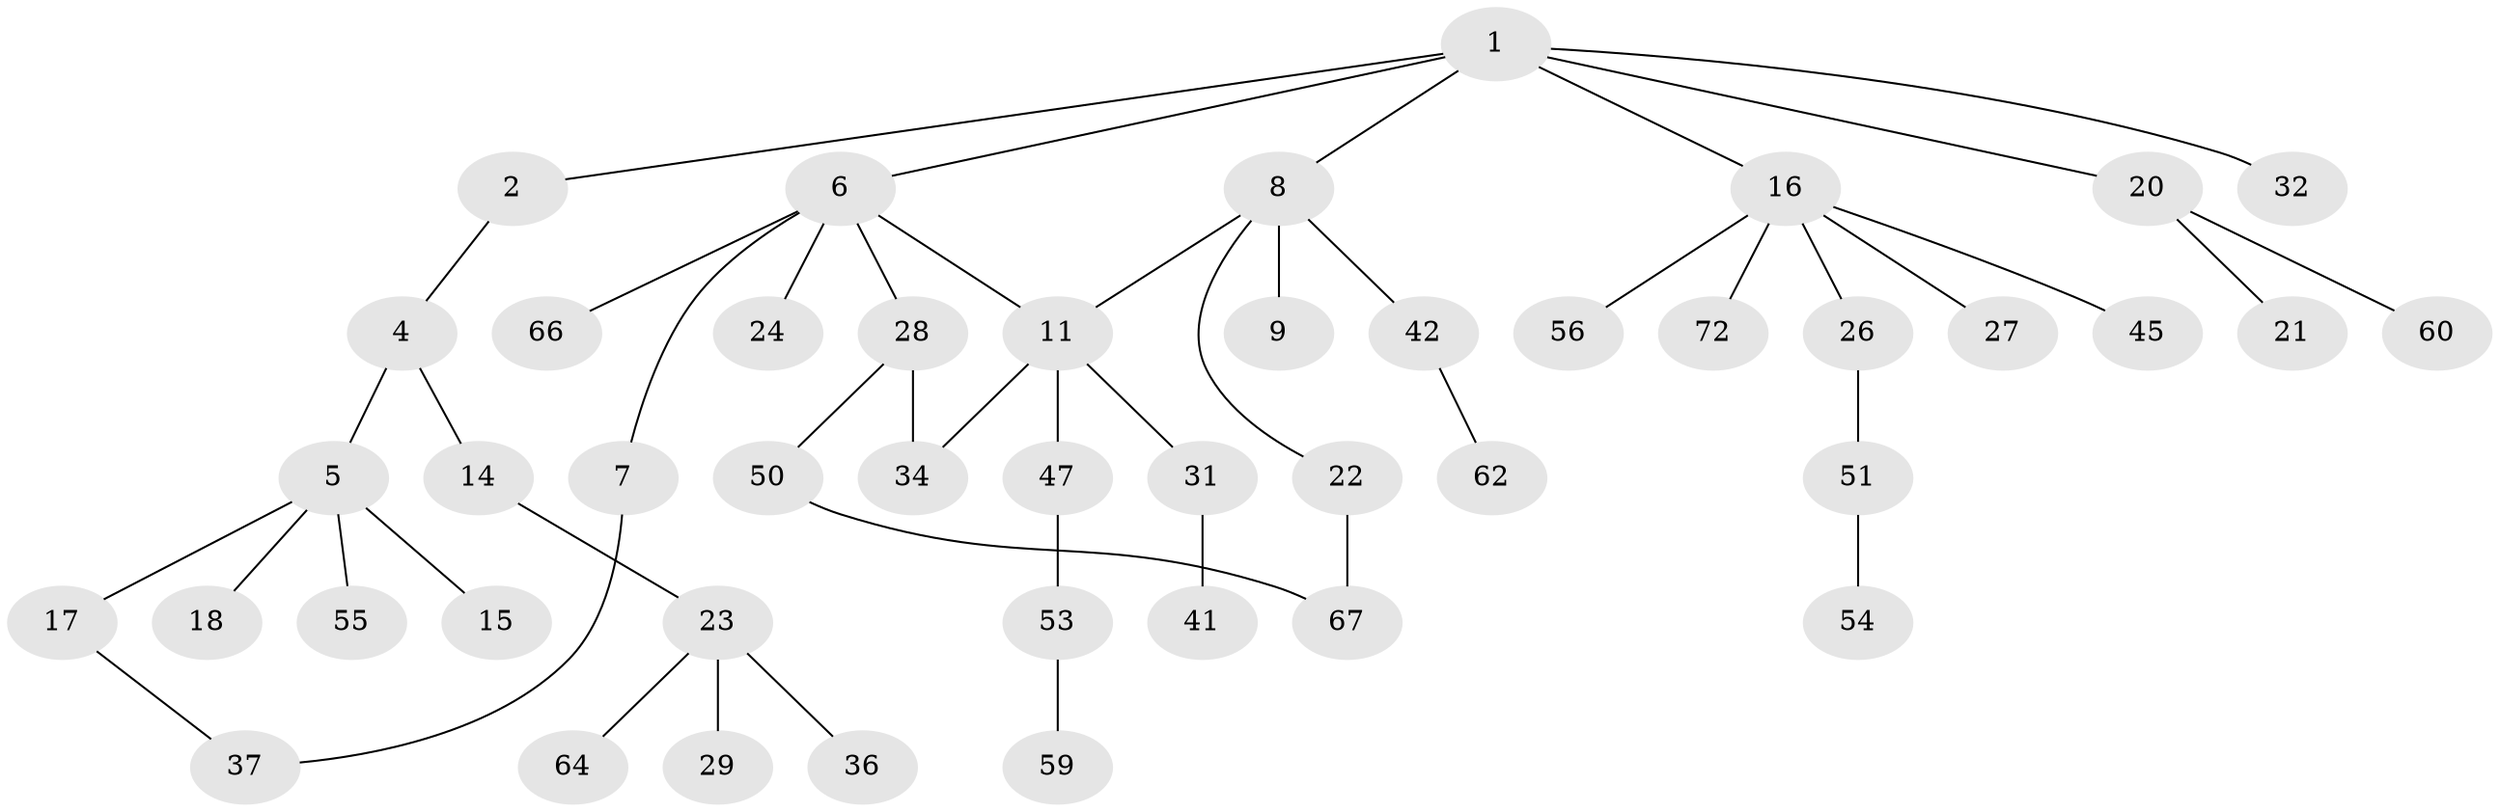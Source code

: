 // Generated by graph-tools (version 1.1) at 2025/23/03/03/25 07:23:34]
// undirected, 45 vertices, 48 edges
graph export_dot {
graph [start="1"]
  node [color=gray90,style=filled];
  1 [super="+3"];
  2;
  4 [super="+13"];
  5 [super="+40"];
  6 [super="+12"];
  7;
  8 [super="+10"];
  9 [super="+48"];
  11 [super="+39"];
  14;
  15;
  16 [super="+25"];
  17 [super="+19"];
  18 [super="+44"];
  20 [super="+43"];
  21;
  22 [super="+35"];
  23 [super="+30"];
  24;
  26 [super="+49"];
  27 [super="+33"];
  28;
  29 [super="+69"];
  31 [super="+52"];
  32;
  34 [super="+46"];
  36 [super="+61"];
  37 [super="+38"];
  41;
  42;
  45 [super="+71"];
  47 [super="+58"];
  50 [super="+68"];
  51 [super="+63"];
  53 [super="+57"];
  54;
  55;
  56;
  59;
  60;
  62 [super="+65"];
  64;
  66;
  67 [super="+70"];
  72;
  1 -- 2;
  1 -- 8;
  1 -- 20;
  1 -- 16;
  1 -- 32;
  1 -- 6;
  2 -- 4;
  4 -- 5;
  4 -- 14;
  5 -- 15;
  5 -- 17;
  5 -- 18;
  5 -- 55;
  6 -- 7;
  6 -- 11;
  6 -- 24;
  6 -- 66;
  6 -- 28;
  7 -- 37;
  8 -- 9;
  8 -- 22;
  8 -- 42;
  8 -- 11;
  11 -- 31;
  11 -- 47;
  11 -- 34;
  14 -- 23;
  16 -- 26;
  16 -- 56;
  16 -- 27;
  16 -- 72;
  16 -- 45;
  17 -- 37;
  20 -- 21;
  20 -- 60;
  22 -- 67;
  23 -- 29;
  23 -- 36;
  23 -- 64;
  26 -- 51;
  28 -- 34;
  28 -- 50;
  31 -- 41;
  42 -- 62;
  47 -- 53;
  50 -- 67;
  51 -- 54;
  53 -- 59;
}
